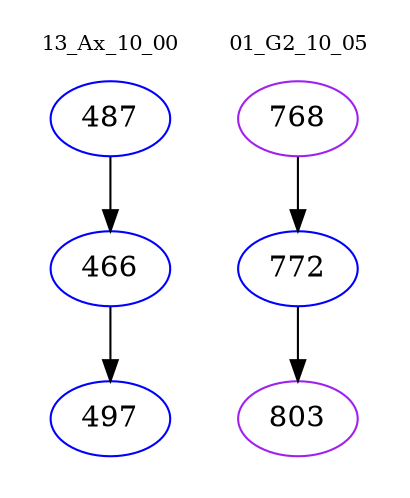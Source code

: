digraph{
subgraph cluster_0 {
color = white
label = "13_Ax_10_00";
fontsize=10;
T0_487 [label="487", color="blue"]
T0_487 -> T0_466 [color="black"]
T0_466 [label="466", color="blue"]
T0_466 -> T0_497 [color="black"]
T0_497 [label="497", color="blue"]
}
subgraph cluster_1 {
color = white
label = "01_G2_10_05";
fontsize=10;
T1_768 [label="768", color="purple"]
T1_768 -> T1_772 [color="black"]
T1_772 [label="772", color="blue"]
T1_772 -> T1_803 [color="black"]
T1_803 [label="803", color="purple"]
}
}
